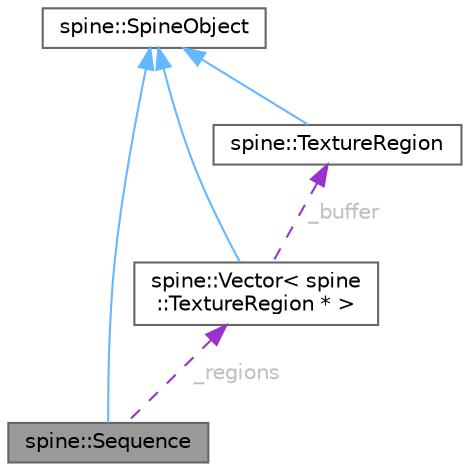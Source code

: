 digraph "spine::Sequence"
{
 // LATEX_PDF_SIZE
  bgcolor="transparent";
  edge [fontname=Helvetica,fontsize=10,labelfontname=Helvetica,labelfontsize=10];
  node [fontname=Helvetica,fontsize=10,shape=box,height=0.2,width=0.4];
  Node1 [id="Node000001",label="spine::Sequence",height=0.2,width=0.4,color="gray40", fillcolor="grey60", style="filled", fontcolor="black",tooltip=" "];
  Node2 -> Node1 [id="edge6_Node000001_Node000002",dir="back",color="steelblue1",style="solid",tooltip=" "];
  Node2 [id="Node000002",label="spine::SpineObject",height=0.2,width=0.4,color="gray40", fillcolor="white", style="filled",URL="$classspine_1_1_spine_object.html",tooltip=" "];
  Node3 -> Node1 [id="edge7_Node000001_Node000003",dir="back",color="darkorchid3",style="dashed",tooltip=" ",label=" _regions",fontcolor="grey" ];
  Node3 [id="Node000003",label="spine::Vector\< spine\l::TextureRegion * \>",height=0.2,width=0.4,color="gray40", fillcolor="white", style="filled",URL="$classspine_1_1_vector.html",tooltip=" "];
  Node2 -> Node3 [id="edge8_Node000003_Node000002",dir="back",color="steelblue1",style="solid",tooltip=" "];
  Node4 -> Node3 [id="edge9_Node000003_Node000004",dir="back",color="darkorchid3",style="dashed",tooltip=" ",label=" _buffer",fontcolor="grey" ];
  Node4 [id="Node000004",label="spine::TextureRegion",height=0.2,width=0.4,color="gray40", fillcolor="white", style="filled",URL="$classspine_1_1_texture_region.html",tooltip=" "];
  Node2 -> Node4 [id="edge10_Node000004_Node000002",dir="back",color="steelblue1",style="solid",tooltip=" "];
}
